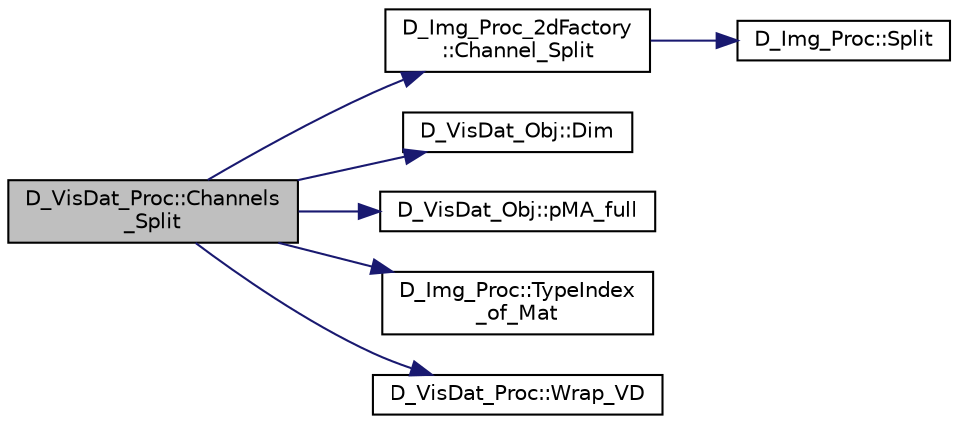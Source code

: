 digraph "D_VisDat_Proc::Channels_Split"
{
 // LATEX_PDF_SIZE
  edge [fontname="Helvetica",fontsize="10",labelfontname="Helvetica",labelfontsize="10"];
  node [fontname="Helvetica",fontsize="10",shape=record];
  rankdir="LR";
  Node1 [label="D_VisDat_Proc::Channels\l_Split",height=0.2,width=0.4,color="black", fillcolor="grey75", style="filled", fontcolor="black",tooltip=" "];
  Node1 -> Node2 [color="midnightblue",fontsize="10",style="solid"];
  Node2 [label="D_Img_Proc_2dFactory\l::Channel_Split",height=0.2,width=0.4,color="black", fillcolor="white", style="filled",URL="$class_d___img___proc__2d_factory.html#ad23f3bbe6c41496081aa46afbe1b4f81",tooltip=" "];
  Node2 -> Node3 [color="midnightblue",fontsize="10",style="solid"];
  Node3 [label="D_Img_Proc::Split",height=0.2,width=0.4,color="black", fillcolor="white", style="filled",URL="$class_d___img___proc.html#af9bfb3204adaad569efce26a75c65612",tooltip=" "];
  Node1 -> Node4 [color="midnightblue",fontsize="10",style="solid"];
  Node4 [label="D_VisDat_Obj::Dim",height=0.2,width=0.4,color="black", fillcolor="white", style="filled",URL="$class_d___vis_dat___obj.html#a9b255993f402cca1b61ca82beae51b20",tooltip=" "];
  Node1 -> Node5 [color="midnightblue",fontsize="10",style="solid"];
  Node5 [label="D_VisDat_Obj::pMA_full",height=0.2,width=0.4,color="black", fillcolor="white", style="filled",URL="$class_d___vis_dat___obj.html#a1b759f59f5c13875d94961642bdd943e",tooltip=" "];
  Node1 -> Node6 [color="midnightblue",fontsize="10",style="solid"];
  Node6 [label="D_Img_Proc::TypeIndex\l_of_Mat",height=0.2,width=0.4,color="black", fillcolor="white", style="filled",URL="$class_d___img___proc.html#a2510f13d853ef084a341c647b4a17292",tooltip=" "];
  Node1 -> Node7 [color="midnightblue",fontsize="10",style="solid"];
  Node7 [label="D_VisDat_Proc::Wrap_VD",height=0.2,width=0.4,color="black", fillcolor="white", style="filled",URL="$class_d___vis_dat___proc.html#a08a25f3f05db4e112c651456fd1ae7e5",tooltip=" "];
}
